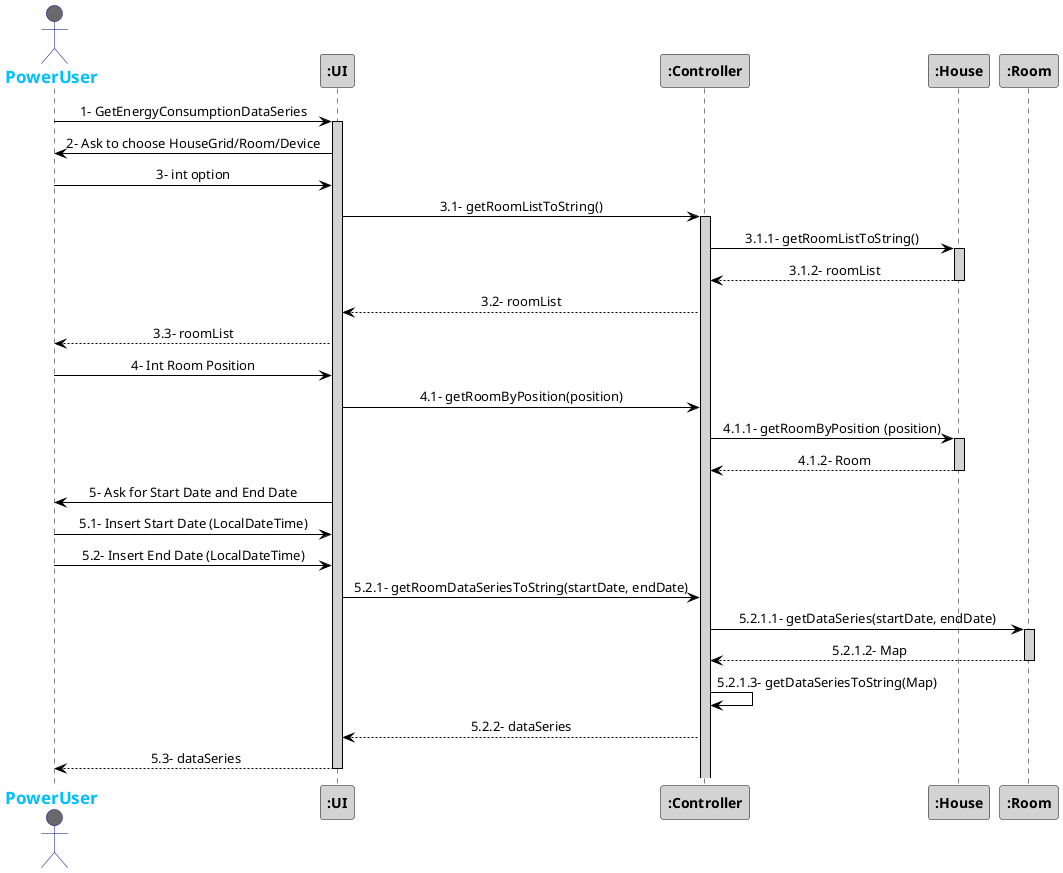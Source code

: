 @startuml
skinparam sequenceMessageAlign center
skinparam sequence {
	ArrowColor Black
	ActorBorderColor DarkBlue
	LifeLineBorderColor black
	LifeLineBackgroundColor LightGrey

	ParticipantBorderColor Black
	ParticipantBackgroundColor LightGrey
	ParticipantFontStyle Bold

	ActorBackgroundColor DimGrey
	ActorFontColor DeepSkyBlue
	ActorFontStyle Bold
	ActorFontSize 17
	ActorFontName Aapex
}

actor PowerUser
PowerUser -> ":UI": 1- GetEnergyConsumptionDataSeries
activate ":UI"
PowerUser <- ":UI": 2- Ask to choose HouseGrid/Room/Device
PowerUser -> ":UI": 3- int option
":UI" -> ":Controller": 3.1- getRoomListToString()
activate ":Controller"
":Controller" -> ":House": 3.1.1- getRoomListToString()
activate ":House"
":Controller" <-- ":House": 3.1.2- roomList
deactivate ":House"
":UI" <-- ":Controller": 3.2- roomList
PowerUser <-- ":UI": 3.3- roomList

PowerUser -> ":UI": 4- Int Room Position
":UI" -> ":Controller": 4.1- getRoomByPosition(position)
":Controller" -> ":House": 4.1.1- getRoomByPosition (position)
activate ":House"
":Controller" <-- ":House": 4.1.2- Room
deactivate ":House"

PowerUser <- ":UI": 5- Ask for Start Date and End Date

PowerUser -> ":UI": 5.1- Insert Start Date (LocalDateTime)
PowerUser -> ":UI": 5.2- Insert End Date (LocalDateTime)
":UI" -> ":Controller": 5.2.1- getRoomDataSeriesToString(startDate, endDate)
":Controller" -> ":Room": 5.2.1.1- getDataSeries(startDate, endDate)
activate ":Room"
":Controller" <-- ":Room": 5.2.1.2- Map
deactivate ":Room"
":Controller" -> ":Controller": 5.2.1.3- getDataSeriesToString(Map)
":Controller" --> ":UI": 5.2.2- dataSeries
PowerUser <-- ":UI": 5.3- dataSeries
deactivate ":UI"

@enduml